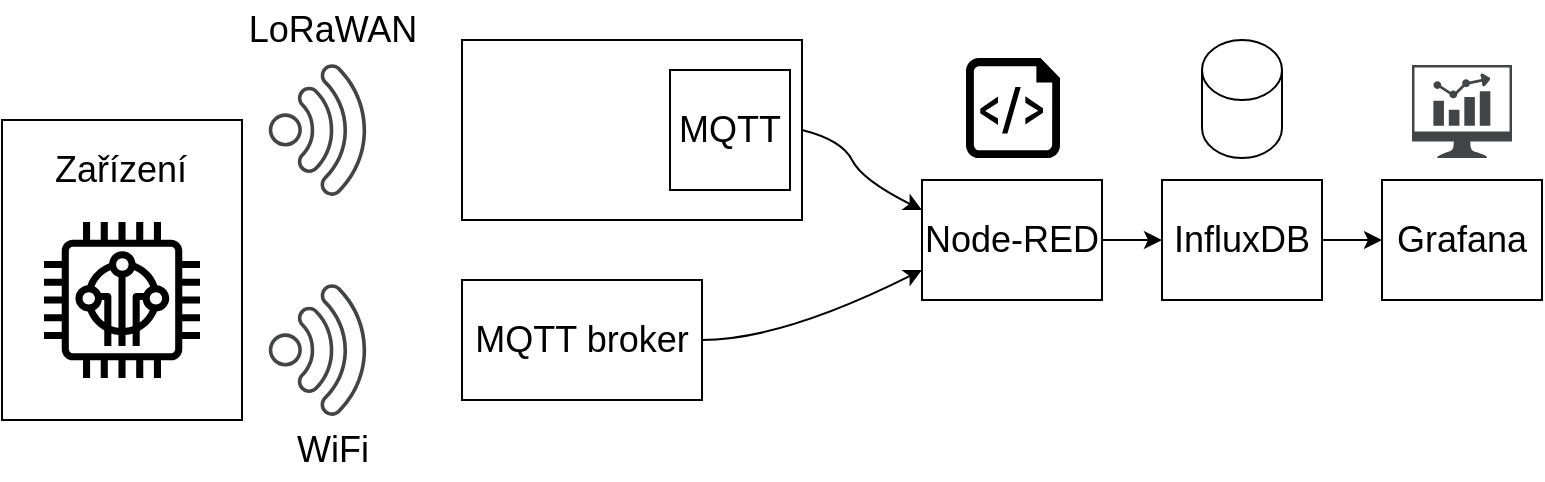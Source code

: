 <mxfile version="18.1.1" type="device"><diagram id="VQu79rxOGQf4qg_7f0dX" name="Page-1"><mxGraphModel dx="1422" dy="794" grid="1" gridSize="10" guides="1" tooltips="1" connect="1" arrows="1" fold="1" page="1" pageScale="1" pageWidth="827" pageHeight="1169" math="0" shadow="0"><root><mxCell id="0"/><mxCell id="1" parent="0"/><mxCell id="_xr-zqqp3PsyL4MRKGt0-2" value="" style="rounded=0;whiteSpace=wrap;html=1;" vertex="1" parent="1"><mxGeometry x="29" y="170" width="120" height="150" as="geometry"/></mxCell><mxCell id="_xr-zqqp3PsyL4MRKGt0-1" value="" style="sketch=0;outlineConnect=0;fontColor=#232F3E;gradientColor=none;fillColor=#000000;strokeColor=none;dashed=0;verticalLabelPosition=bottom;verticalAlign=top;align=center;html=1;fontSize=12;fontStyle=0;aspect=fixed;pointerEvents=1;shape=mxgraph.aws4.iot_thing_freertos_device;" vertex="1" parent="1"><mxGeometry x="50" y="221" width="78" height="78" as="geometry"/></mxCell><mxCell id="_xr-zqqp3PsyL4MRKGt0-3" value="Zařízení" style="text;html=1;align=center;verticalAlign=middle;resizable=0;points=[];autosize=1;strokeColor=none;fillColor=none;fontSize=18;" vertex="1" parent="1"><mxGeometry x="48" y="180" width="80" height="30" as="geometry"/></mxCell><mxCell id="_xr-zqqp3PsyL4MRKGt0-4" value="" style="sketch=0;pointerEvents=1;shadow=0;dashed=0;html=1;strokeColor=none;fillColor=#434445;aspect=fixed;labelPosition=center;verticalLabelPosition=bottom;verticalAlign=top;align=center;outlineConnect=0;shape=mxgraph.vvd.wi_fi;fontSize=18;rotation=45;" vertex="1" parent="1"><mxGeometry x="169" y="150" width="50" height="50" as="geometry"/></mxCell><mxCell id="_xr-zqqp3PsyL4MRKGt0-5" value="LoRaWAN" style="text;html=1;align=center;verticalAlign=middle;resizable=0;points=[];autosize=1;strokeColor=none;fillColor=none;fontSize=18;" vertex="1" parent="1"><mxGeometry x="144" y="110" width="100" height="30" as="geometry"/></mxCell><mxCell id="_xr-zqqp3PsyL4MRKGt0-7" value="" style="sketch=0;pointerEvents=1;shadow=0;dashed=0;html=1;strokeColor=none;fillColor=#434445;aspect=fixed;labelPosition=center;verticalLabelPosition=bottom;verticalAlign=top;align=center;outlineConnect=0;shape=mxgraph.vvd.wi_fi;fontSize=18;rotation=45;" vertex="1" parent="1"><mxGeometry x="169" y="260" width="50" height="50" as="geometry"/></mxCell><mxCell id="_xr-zqqp3PsyL4MRKGt0-8" value="WiFi" style="text;html=1;align=center;verticalAlign=middle;resizable=0;points=[];autosize=1;strokeColor=none;fillColor=none;fontSize=18;" vertex="1" parent="1"><mxGeometry x="169" y="320" width="50" height="30" as="geometry"/></mxCell><mxCell id="_xr-zqqp3PsyL4MRKGt0-9" value="MQTT broker" style="rounded=0;whiteSpace=wrap;html=1;fontSize=18;fillColor=none;" vertex="1" parent="1"><mxGeometry x="259" y="250" width="120" height="60" as="geometry"/></mxCell><mxCell id="_xr-zqqp3PsyL4MRKGt0-18" style="edgeStyle=orthogonalEdgeStyle;rounded=0;orthogonalLoop=1;jettySize=auto;html=1;exitX=1;exitY=0.5;exitDx=0;exitDy=0;entryX=0;entryY=0.5;entryDx=0;entryDy=0;fontSize=18;" edge="1" parent="1" source="_xr-zqqp3PsyL4MRKGt0-13" target="_xr-zqqp3PsyL4MRKGt0-17"><mxGeometry relative="1" as="geometry"/></mxCell><mxCell id="_xr-zqqp3PsyL4MRKGt0-13" value="Node-RED" style="rounded=0;whiteSpace=wrap;html=1;fontSize=18;fillColor=none;" vertex="1" parent="1"><mxGeometry x="489" y="200" width="90" height="60" as="geometry"/></mxCell><mxCell id="_xr-zqqp3PsyL4MRKGt0-14" value="" style="group" vertex="1" connectable="0" parent="1"><mxGeometry x="259" y="120" width="170" height="110" as="geometry"/></mxCell><mxCell id="_xr-zqqp3PsyL4MRKGt0-10" value="" style="shape=image;verticalLabelPosition=bottom;labelBackgroundColor=default;verticalAlign=top;aspect=fixed;imageAspect=0;image=https://upload.wikimedia.org/wikipedia/commons/thumb/b/bb/The_Things_Network_logo.svg/1200px-The_Things_Network_logo.svg.png;" vertex="1" parent="_xr-zqqp3PsyL4MRKGt0-14"><mxGeometry width="110" height="110" as="geometry"/></mxCell><mxCell id="_xr-zqqp3PsyL4MRKGt0-11" value="" style="rounded=0;whiteSpace=wrap;html=1;fontSize=18;fillColor=none;" vertex="1" parent="_xr-zqqp3PsyL4MRKGt0-14"><mxGeometry y="10" width="170" height="90" as="geometry"/></mxCell><mxCell id="_xr-zqqp3PsyL4MRKGt0-12" value="MQTT" style="rounded=0;whiteSpace=wrap;html=1;fontSize=18;fillColor=none;" vertex="1" parent="_xr-zqqp3PsyL4MRKGt0-14"><mxGeometry x="104" y="25" width="60" height="60" as="geometry"/></mxCell><mxCell id="_xr-zqqp3PsyL4MRKGt0-15" value="" style="curved=1;endArrow=classic;html=1;rounded=0;fontSize=18;exitX=1;exitY=0.5;exitDx=0;exitDy=0;entryX=0;entryY=0.75;entryDx=0;entryDy=0;" edge="1" parent="1" source="_xr-zqqp3PsyL4MRKGt0-9" target="_xr-zqqp3PsyL4MRKGt0-13"><mxGeometry width="50" height="50" relative="1" as="geometry"><mxPoint x="649" y="330" as="sourcePoint"/><mxPoint x="699" y="280" as="targetPoint"/><Array as="points"><mxPoint x="419" y="280"/></Array></mxGeometry></mxCell><mxCell id="_xr-zqqp3PsyL4MRKGt0-16" value="" style="curved=1;endArrow=classic;html=1;rounded=0;fontSize=18;exitX=1;exitY=0.5;exitDx=0;exitDy=0;entryX=0;entryY=0.25;entryDx=0;entryDy=0;" edge="1" parent="1" source="_xr-zqqp3PsyL4MRKGt0-11" target="_xr-zqqp3PsyL4MRKGt0-13"><mxGeometry width="50" height="50" relative="1" as="geometry"><mxPoint x="649" y="330" as="sourcePoint"/><mxPoint x="699" y="280" as="targetPoint"/><Array as="points"><mxPoint x="449" y="180"/><mxPoint x="459" y="200"/></Array></mxGeometry></mxCell><mxCell id="_xr-zqqp3PsyL4MRKGt0-20" style="edgeStyle=orthogonalEdgeStyle;rounded=0;orthogonalLoop=1;jettySize=auto;html=1;exitX=1;exitY=0.5;exitDx=0;exitDy=0;entryX=0;entryY=0.5;entryDx=0;entryDy=0;fontSize=18;" edge="1" parent="1" source="_xr-zqqp3PsyL4MRKGt0-17" target="_xr-zqqp3PsyL4MRKGt0-19"><mxGeometry relative="1" as="geometry"/></mxCell><mxCell id="_xr-zqqp3PsyL4MRKGt0-17" value="InfluxDB" style="rounded=0;whiteSpace=wrap;html=1;fontSize=18;fillColor=none;" vertex="1" parent="1"><mxGeometry x="609" y="200" width="80" height="60" as="geometry"/></mxCell><mxCell id="_xr-zqqp3PsyL4MRKGt0-19" value="Grafana" style="rounded=0;whiteSpace=wrap;html=1;fontSize=18;fillColor=none;" vertex="1" parent="1"><mxGeometry x="719" y="200" width="80" height="60" as="geometry"/></mxCell><mxCell id="_xr-zqqp3PsyL4MRKGt0-21" value="" style="sketch=0;pointerEvents=1;shadow=0;dashed=0;html=1;strokeColor=none;fillColor=#434445;aspect=fixed;labelPosition=center;verticalLabelPosition=bottom;verticalAlign=top;align=center;outlineConnect=0;shape=mxgraph.vvd.nsx_dashboard;fontSize=18;" vertex="1" parent="1"><mxGeometry x="734" y="142.5" width="50" height="46.5" as="geometry"/></mxCell><mxCell id="_xr-zqqp3PsyL4MRKGt0-22" value="" style="shape=cylinder3;whiteSpace=wrap;html=1;boundedLbl=1;backgroundOutline=1;size=15;fontSize=18;fillColor=none;" vertex="1" parent="1"><mxGeometry x="629" y="130" width="40" height="59" as="geometry"/></mxCell><mxCell id="_xr-zqqp3PsyL4MRKGt0-23" value="" style="sketch=0;aspect=fixed;pointerEvents=1;shadow=0;dashed=0;html=1;strokeColor=none;labelPosition=center;verticalLabelPosition=bottom;verticalAlign=top;align=center;fillColor=#000000;shape=mxgraph.azure.script_file;fontSize=18;" vertex="1" parent="1"><mxGeometry x="511" y="139" width="47" height="50" as="geometry"/></mxCell></root></mxGraphModel></diagram></mxfile>